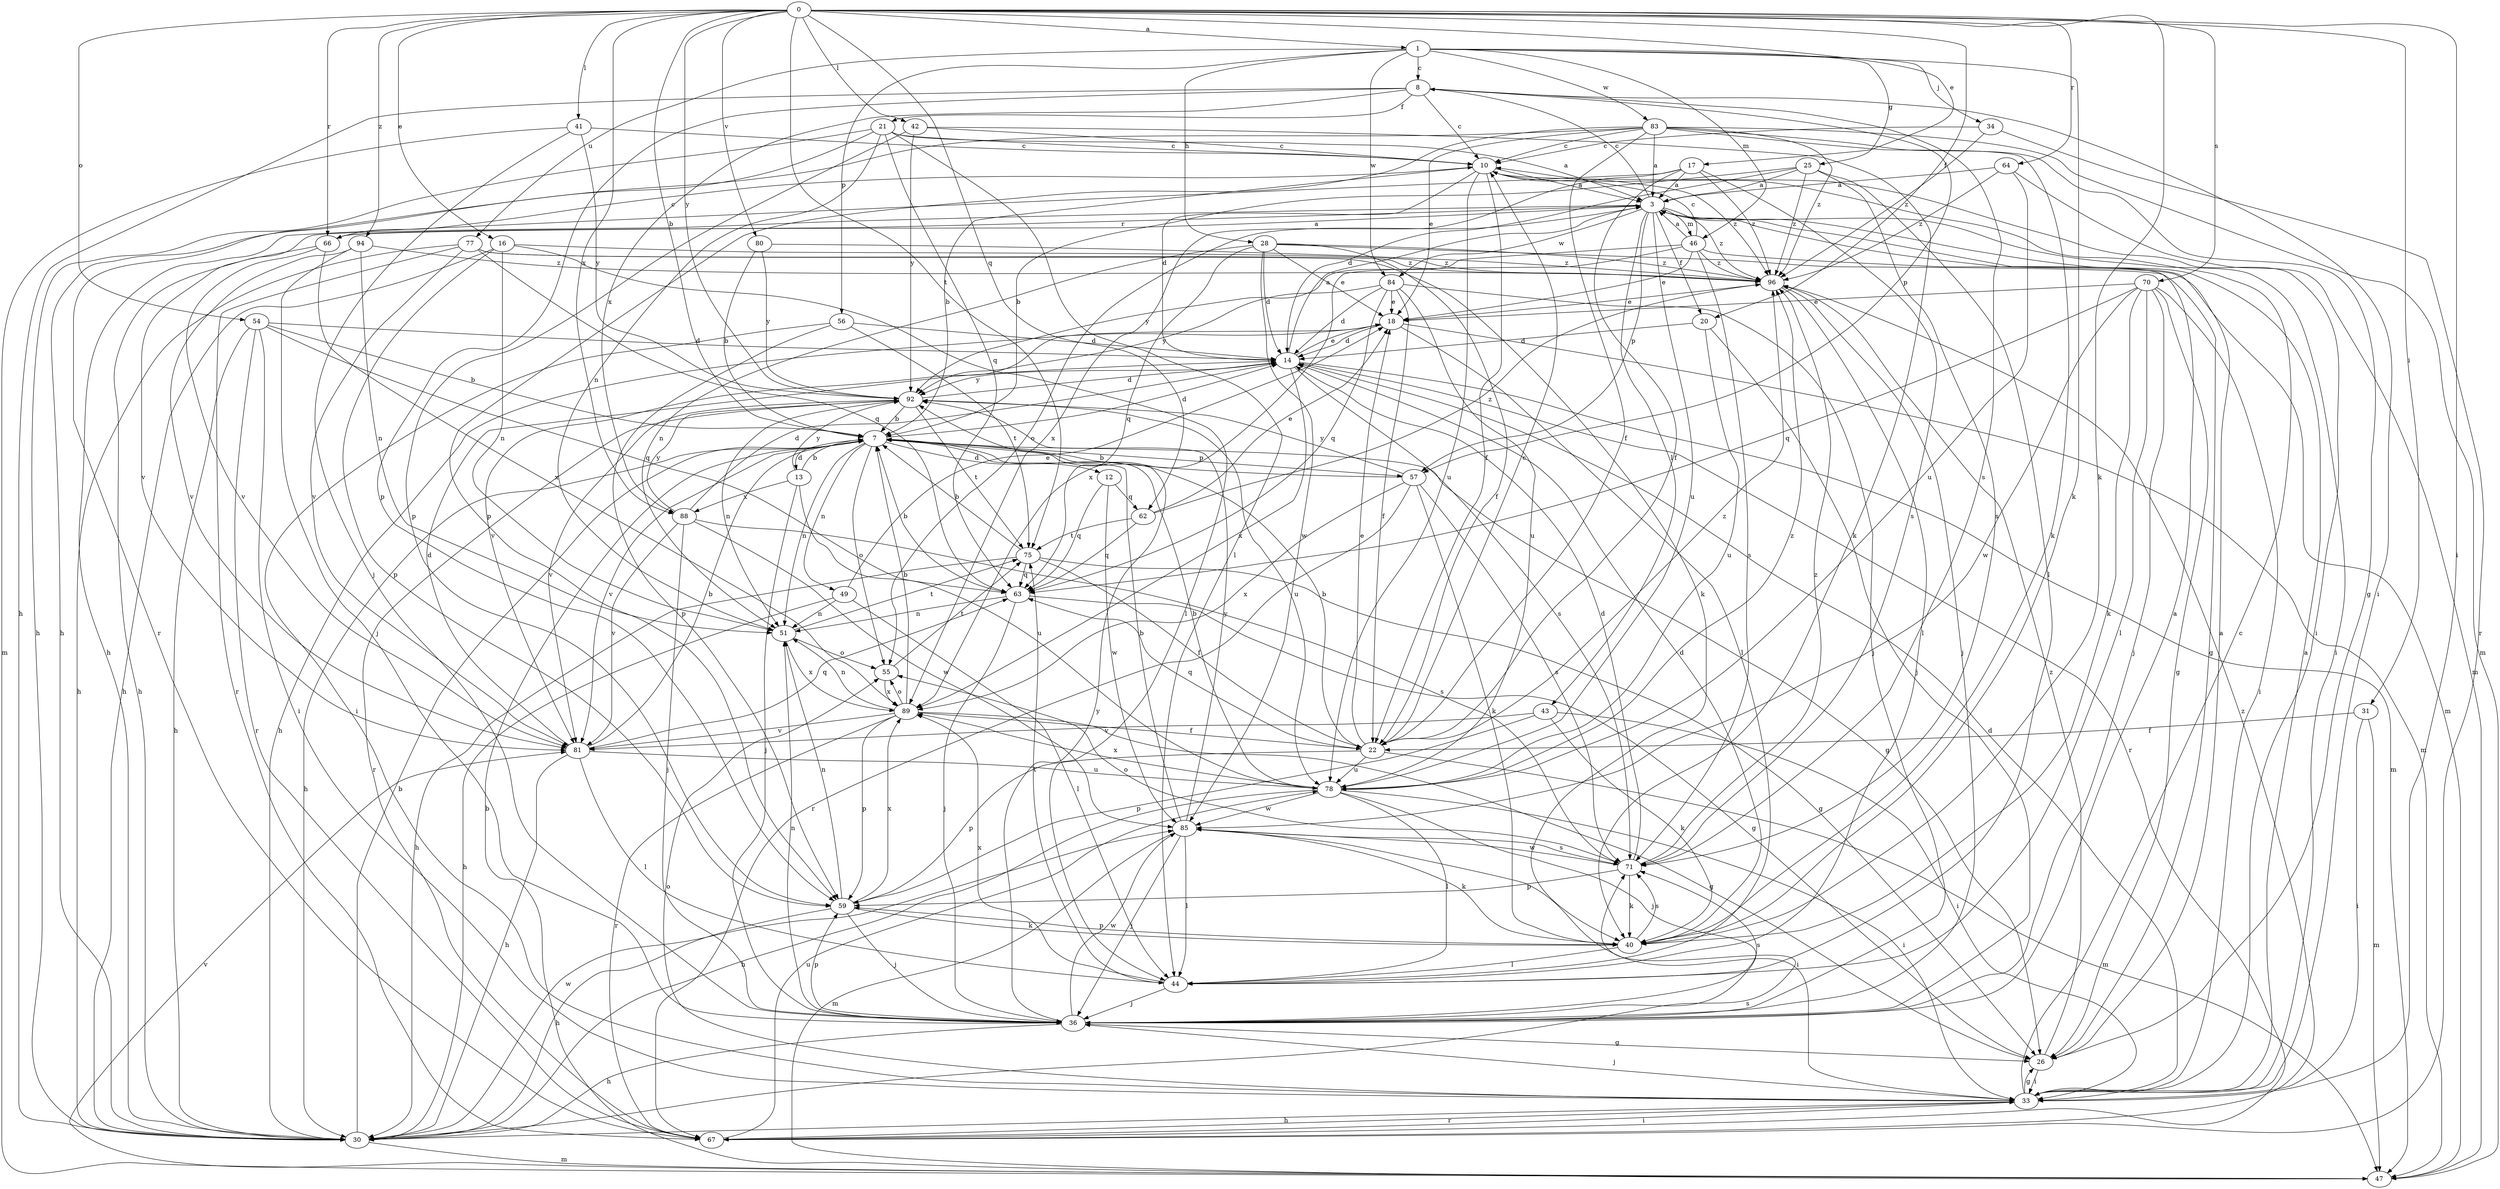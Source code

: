 strict digraph  {
0;
1;
3;
7;
8;
10;
12;
13;
14;
16;
17;
18;
20;
21;
22;
25;
26;
28;
30;
31;
33;
34;
36;
40;
41;
42;
43;
44;
46;
47;
49;
51;
54;
55;
56;
57;
59;
62;
63;
64;
66;
67;
70;
71;
75;
77;
78;
80;
81;
83;
84;
85;
88;
89;
92;
94;
96;
0 -> 1  [label=a];
0 -> 7  [label=b];
0 -> 16  [label=e];
0 -> 17  [label=e];
0 -> 20  [label=f];
0 -> 31  [label=i];
0 -> 33  [label=i];
0 -> 40  [label=k];
0 -> 41  [label=l];
0 -> 42  [label=l];
0 -> 54  [label=o];
0 -> 62  [label=q];
0 -> 64  [label=r];
0 -> 66  [label=r];
0 -> 70  [label=s];
0 -> 75  [label=t];
0 -> 80  [label=v];
0 -> 88  [label=x];
0 -> 92  [label=y];
0 -> 94  [label=z];
1 -> 8  [label=c];
1 -> 25  [label=g];
1 -> 28  [label=h];
1 -> 34  [label=j];
1 -> 40  [label=k];
1 -> 46  [label=m];
1 -> 56  [label=p];
1 -> 77  [label=u];
1 -> 83  [label=w];
1 -> 84  [label=w];
3 -> 8  [label=c];
3 -> 20  [label=f];
3 -> 33  [label=i];
3 -> 43  [label=l];
3 -> 46  [label=m];
3 -> 55  [label=o];
3 -> 57  [label=p];
3 -> 66  [label=r];
3 -> 78  [label=u];
3 -> 81  [label=v];
3 -> 84  [label=w];
3 -> 96  [label=z];
7 -> 12  [label=d];
7 -> 13  [label=d];
7 -> 14  [label=d];
7 -> 26  [label=g];
7 -> 30  [label=h];
7 -> 49  [label=n];
7 -> 51  [label=n];
7 -> 55  [label=o];
7 -> 57  [label=p];
7 -> 81  [label=v];
8 -> 10  [label=c];
8 -> 21  [label=f];
8 -> 30  [label=h];
8 -> 33  [label=i];
8 -> 57  [label=p];
8 -> 59  [label=p];
8 -> 71  [label=s];
8 -> 88  [label=x];
10 -> 3  [label=a];
10 -> 7  [label=b];
10 -> 14  [label=d];
10 -> 22  [label=f];
10 -> 33  [label=i];
10 -> 78  [label=u];
10 -> 96  [label=z];
12 -> 62  [label=q];
12 -> 63  [label=q];
12 -> 85  [label=w];
13 -> 7  [label=b];
13 -> 36  [label=j];
13 -> 78  [label=u];
13 -> 88  [label=x];
13 -> 92  [label=y];
14 -> 3  [label=a];
14 -> 18  [label=e];
14 -> 47  [label=m];
14 -> 67  [label=r];
14 -> 71  [label=s];
14 -> 89  [label=x];
14 -> 92  [label=y];
16 -> 30  [label=h];
16 -> 44  [label=l];
16 -> 51  [label=n];
16 -> 59  [label=p];
16 -> 96  [label=z];
17 -> 3  [label=a];
17 -> 22  [label=f];
17 -> 30  [label=h];
17 -> 71  [label=s];
17 -> 89  [label=x];
17 -> 96  [label=z];
18 -> 14  [label=d];
18 -> 30  [label=h];
18 -> 44  [label=l];
18 -> 47  [label=m];
18 -> 81  [label=v];
20 -> 14  [label=d];
20 -> 36  [label=j];
20 -> 78  [label=u];
21 -> 3  [label=a];
21 -> 10  [label=c];
21 -> 30  [label=h];
21 -> 44  [label=l];
21 -> 51  [label=n];
21 -> 63  [label=q];
21 -> 67  [label=r];
22 -> 7  [label=b];
22 -> 10  [label=c];
22 -> 18  [label=e];
22 -> 47  [label=m];
22 -> 59  [label=p];
22 -> 63  [label=q];
22 -> 78  [label=u];
22 -> 96  [label=z];
25 -> 3  [label=a];
25 -> 7  [label=b];
25 -> 14  [label=d];
25 -> 44  [label=l];
25 -> 71  [label=s];
25 -> 96  [label=z];
26 -> 3  [label=a];
26 -> 33  [label=i];
26 -> 96  [label=z];
28 -> 14  [label=d];
28 -> 18  [label=e];
28 -> 22  [label=f];
28 -> 26  [label=g];
28 -> 51  [label=n];
28 -> 63  [label=q];
28 -> 85  [label=w];
28 -> 96  [label=z];
30 -> 7  [label=b];
30 -> 47  [label=m];
30 -> 71  [label=s];
30 -> 85  [label=w];
31 -> 22  [label=f];
31 -> 33  [label=i];
31 -> 47  [label=m];
33 -> 3  [label=a];
33 -> 10  [label=c];
33 -> 14  [label=d];
33 -> 26  [label=g];
33 -> 30  [label=h];
33 -> 36  [label=j];
33 -> 55  [label=o];
33 -> 67  [label=r];
34 -> 10  [label=c];
34 -> 67  [label=r];
34 -> 96  [label=z];
36 -> 3  [label=a];
36 -> 26  [label=g];
36 -> 30  [label=h];
36 -> 51  [label=n];
36 -> 59  [label=p];
36 -> 71  [label=s];
36 -> 85  [label=w];
36 -> 92  [label=y];
40 -> 14  [label=d];
40 -> 44  [label=l];
40 -> 59  [label=p];
40 -> 71  [label=s];
41 -> 10  [label=c];
41 -> 36  [label=j];
41 -> 47  [label=m];
41 -> 92  [label=y];
42 -> 10  [label=c];
42 -> 40  [label=k];
42 -> 59  [label=p];
42 -> 92  [label=y];
43 -> 33  [label=i];
43 -> 40  [label=k];
43 -> 59  [label=p];
43 -> 81  [label=v];
44 -> 36  [label=j];
44 -> 75  [label=t];
44 -> 89  [label=x];
46 -> 3  [label=a];
46 -> 10  [label=c];
46 -> 18  [label=e];
46 -> 47  [label=m];
46 -> 71  [label=s];
46 -> 89  [label=x];
46 -> 92  [label=y];
46 -> 96  [label=z];
47 -> 7  [label=b];
47 -> 81  [label=v];
49 -> 18  [label=e];
49 -> 30  [label=h];
49 -> 44  [label=l];
49 -> 51  [label=n];
51 -> 55  [label=o];
51 -> 75  [label=t];
51 -> 89  [label=x];
54 -> 7  [label=b];
54 -> 14  [label=d];
54 -> 30  [label=h];
54 -> 33  [label=i];
54 -> 63  [label=q];
54 -> 67  [label=r];
55 -> 75  [label=t];
55 -> 89  [label=x];
56 -> 14  [label=d];
56 -> 33  [label=i];
56 -> 59  [label=p];
56 -> 75  [label=t];
57 -> 7  [label=b];
57 -> 40  [label=k];
57 -> 67  [label=r];
57 -> 71  [label=s];
57 -> 89  [label=x];
57 -> 92  [label=y];
59 -> 30  [label=h];
59 -> 36  [label=j];
59 -> 40  [label=k];
59 -> 51  [label=n];
59 -> 89  [label=x];
62 -> 18  [label=e];
62 -> 63  [label=q];
62 -> 75  [label=t];
62 -> 96  [label=z];
63 -> 7  [label=b];
63 -> 26  [label=g];
63 -> 36  [label=j];
63 -> 51  [label=n];
64 -> 3  [label=a];
64 -> 47  [label=m];
64 -> 78  [label=u];
64 -> 96  [label=z];
66 -> 3  [label=a];
66 -> 10  [label=c];
66 -> 30  [label=h];
66 -> 81  [label=v];
66 -> 89  [label=x];
67 -> 33  [label=i];
67 -> 78  [label=u];
67 -> 96  [label=z];
70 -> 18  [label=e];
70 -> 26  [label=g];
70 -> 33  [label=i];
70 -> 36  [label=j];
70 -> 40  [label=k];
70 -> 44  [label=l];
70 -> 63  [label=q];
70 -> 85  [label=w];
71 -> 14  [label=d];
71 -> 40  [label=k];
71 -> 55  [label=o];
71 -> 59  [label=p];
71 -> 85  [label=w];
71 -> 96  [label=z];
75 -> 7  [label=b];
75 -> 22  [label=f];
75 -> 26  [label=g];
75 -> 30  [label=h];
75 -> 63  [label=q];
77 -> 30  [label=h];
77 -> 40  [label=k];
77 -> 63  [label=q];
77 -> 67  [label=r];
77 -> 81  [label=v];
77 -> 96  [label=z];
78 -> 7  [label=b];
78 -> 30  [label=h];
78 -> 33  [label=i];
78 -> 36  [label=j];
78 -> 44  [label=l];
78 -> 85  [label=w];
78 -> 89  [label=x];
78 -> 96  [label=z];
80 -> 7  [label=b];
80 -> 92  [label=y];
80 -> 96  [label=z];
81 -> 7  [label=b];
81 -> 14  [label=d];
81 -> 30  [label=h];
81 -> 44  [label=l];
81 -> 63  [label=q];
81 -> 78  [label=u];
83 -> 3  [label=a];
83 -> 10  [label=c];
83 -> 18  [label=e];
83 -> 22  [label=f];
83 -> 26  [label=g];
83 -> 30  [label=h];
83 -> 40  [label=k];
83 -> 47  [label=m];
83 -> 59  [label=p];
83 -> 96  [label=z];
84 -> 14  [label=d];
84 -> 18  [label=e];
84 -> 22  [label=f];
84 -> 36  [label=j];
84 -> 63  [label=q];
84 -> 78  [label=u];
84 -> 92  [label=y];
85 -> 7  [label=b];
85 -> 33  [label=i];
85 -> 36  [label=j];
85 -> 40  [label=k];
85 -> 44  [label=l];
85 -> 47  [label=m];
85 -> 71  [label=s];
85 -> 92  [label=y];
88 -> 14  [label=d];
88 -> 36  [label=j];
88 -> 71  [label=s];
88 -> 81  [label=v];
88 -> 85  [label=w];
88 -> 92  [label=y];
89 -> 7  [label=b];
89 -> 22  [label=f];
89 -> 26  [label=g];
89 -> 51  [label=n];
89 -> 55  [label=o];
89 -> 59  [label=p];
89 -> 67  [label=r];
89 -> 81  [label=v];
92 -> 7  [label=b];
92 -> 14  [label=d];
92 -> 51  [label=n];
92 -> 67  [label=r];
92 -> 75  [label=t];
92 -> 78  [label=u];
92 -> 81  [label=v];
94 -> 36  [label=j];
94 -> 51  [label=n];
94 -> 81  [label=v];
94 -> 96  [label=z];
96 -> 18  [label=e];
96 -> 36  [label=j];
96 -> 44  [label=l];
}
